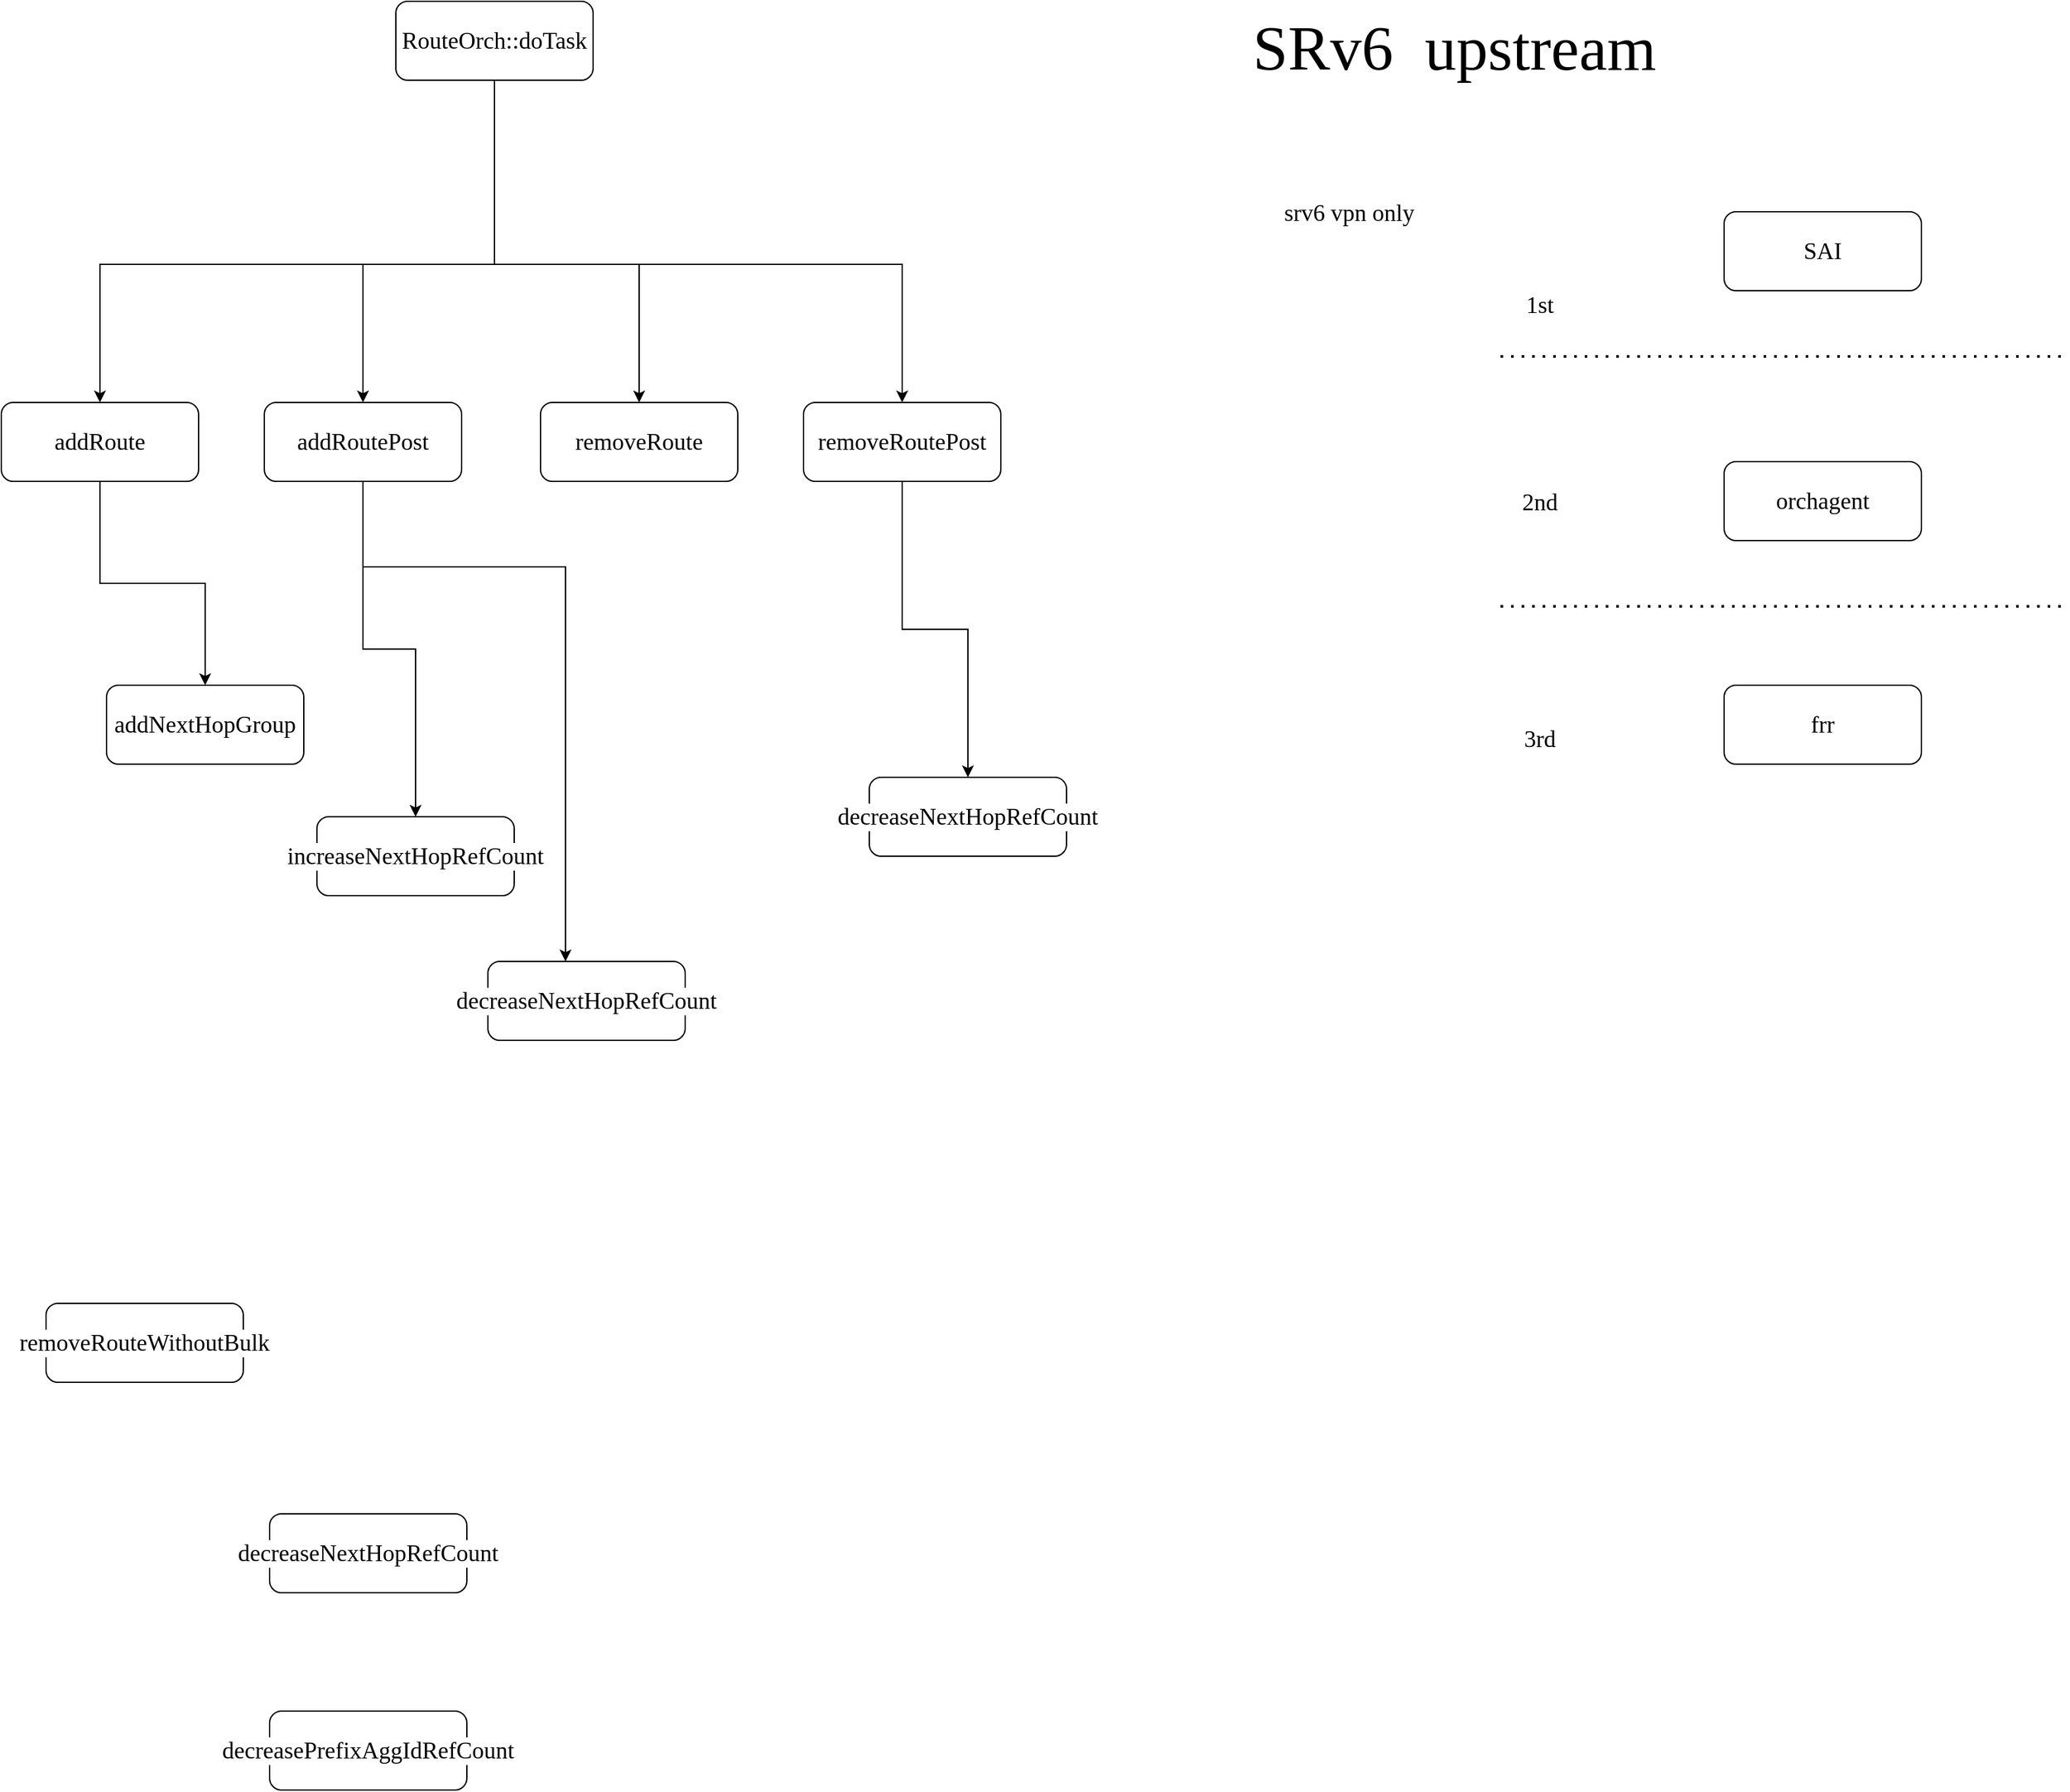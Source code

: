 <mxfile version="20.6.1" type="github">
  <diagram id="Bu2ydEuoJ4epIPWZgko5" name="Page-1">
    <mxGraphModel dx="1298" dy="614" grid="1" gridSize="10" guides="1" tooltips="1" connect="1" arrows="1" fold="1" page="1" pageScale="1" pageWidth="827" pageHeight="1169" math="0" shadow="0">
      <root>
        <mxCell id="0" />
        <mxCell id="1" parent="0" />
        <mxCell id="aUy5saCZqPQEdKHK85cZ-5" style="edgeStyle=orthogonalEdgeStyle;rounded=0;orthogonalLoop=1;jettySize=auto;html=1;fontFamily=Lucida Console;fontSize=18;" parent="1" source="aUy5saCZqPQEdKHK85cZ-1" target="aUy5saCZqPQEdKHK85cZ-2" edge="1">
          <mxGeometry relative="1" as="geometry">
            <Array as="points">
              <mxPoint x="435" y="310" />
              <mxPoint x="135" y="310" />
            </Array>
          </mxGeometry>
        </mxCell>
        <mxCell id="aUy5saCZqPQEdKHK85cZ-6" style="edgeStyle=orthogonalEdgeStyle;rounded=0;orthogonalLoop=1;jettySize=auto;html=1;fontFamily=Lucida Console;fontSize=18;" parent="1" source="aUy5saCZqPQEdKHK85cZ-1" target="aUy5saCZqPQEdKHK85cZ-3" edge="1">
          <mxGeometry relative="1" as="geometry">
            <Array as="points">
              <mxPoint x="435" y="310" />
              <mxPoint x="335" y="310" />
            </Array>
          </mxGeometry>
        </mxCell>
        <mxCell id="PmgqueM4Bu9pYNOxYdcn-3" style="edgeStyle=orthogonalEdgeStyle;rounded=0;orthogonalLoop=1;jettySize=auto;html=1;" edge="1" parent="1" source="aUy5saCZqPQEdKHK85cZ-1" target="PmgqueM4Bu9pYNOxYdcn-1">
          <mxGeometry relative="1" as="geometry">
            <Array as="points">
              <mxPoint x="435" y="310" />
              <mxPoint x="545" y="310" />
            </Array>
          </mxGeometry>
        </mxCell>
        <mxCell id="PmgqueM4Bu9pYNOxYdcn-4" style="edgeStyle=orthogonalEdgeStyle;rounded=0;orthogonalLoop=1;jettySize=auto;html=1;" edge="1" parent="1" source="aUy5saCZqPQEdKHK85cZ-1" target="PmgqueM4Bu9pYNOxYdcn-2">
          <mxGeometry relative="1" as="geometry">
            <Array as="points">
              <mxPoint x="435" y="310" />
              <mxPoint x="745" y="310" />
            </Array>
          </mxGeometry>
        </mxCell>
        <mxCell id="aUy5saCZqPQEdKHK85cZ-1" value="RouteOrch::doTask" style="rounded=1;whiteSpace=wrap;html=1;fontFamily=Lucida Console;fontSize=18;labelBackgroundColor=default;" parent="1" vertex="1">
          <mxGeometry x="360" y="110" width="150" height="60" as="geometry" />
        </mxCell>
        <mxCell id="aUy5saCZqPQEdKHK85cZ-7" style="edgeStyle=orthogonalEdgeStyle;rounded=0;orthogonalLoop=1;jettySize=auto;html=1;fontFamily=Lucida Console;fontSize=18;" parent="1" source="aUy5saCZqPQEdKHK85cZ-2" target="aUy5saCZqPQEdKHK85cZ-4" edge="1">
          <mxGeometry relative="1" as="geometry" />
        </mxCell>
        <mxCell id="aUy5saCZqPQEdKHK85cZ-2" value="addRoute" style="rounded=1;whiteSpace=wrap;html=1;fontFamily=Lucida Console;fontSize=18;labelBackgroundColor=default;" parent="1" vertex="1">
          <mxGeometry x="60" y="415" width="150" height="60" as="geometry" />
        </mxCell>
        <mxCell id="PmgqueM4Bu9pYNOxYdcn-8" style="edgeStyle=orthogonalEdgeStyle;rounded=0;orthogonalLoop=1;jettySize=auto;html=1;" edge="1" parent="1" source="aUy5saCZqPQEdKHK85cZ-3" target="PmgqueM4Bu9pYNOxYdcn-5">
          <mxGeometry relative="1" as="geometry" />
        </mxCell>
        <mxCell id="PmgqueM4Bu9pYNOxYdcn-9" style="edgeStyle=orthogonalEdgeStyle;rounded=0;orthogonalLoop=1;jettySize=auto;html=1;" edge="1" parent="1" source="aUy5saCZqPQEdKHK85cZ-3" target="PmgqueM4Bu9pYNOxYdcn-6">
          <mxGeometry relative="1" as="geometry">
            <Array as="points">
              <mxPoint x="335" y="540" />
              <mxPoint x="489" y="540" />
            </Array>
          </mxGeometry>
        </mxCell>
        <mxCell id="aUy5saCZqPQEdKHK85cZ-3" value="addRoutePost" style="rounded=1;whiteSpace=wrap;html=1;fontFamily=Lucida Console;fontSize=18;labelBackgroundColor=default;" parent="1" vertex="1">
          <mxGeometry x="260" y="415" width="150" height="60" as="geometry" />
        </mxCell>
        <mxCell id="aUy5saCZqPQEdKHK85cZ-4" value="addNextHopGroup" style="rounded=1;whiteSpace=wrap;html=1;fontFamily=Lucida Console;fontSize=18;labelBackgroundColor=default;" parent="1" vertex="1">
          <mxGeometry x="140" y="630" width="150" height="60" as="geometry" />
        </mxCell>
        <mxCell id="6D62caDFJYMswKi_88OP-1" value="SAI" style="rounded=1;whiteSpace=wrap;html=1;fontFamily=Lucida Console;fontSize=18;labelBackgroundColor=default;" parent="1" vertex="1">
          <mxGeometry x="1370" y="270" width="150" height="60" as="geometry" />
        </mxCell>
        <mxCell id="6D62caDFJYMswKi_88OP-2" value="SRv6&amp;nbsp; upstream" style="text;html=1;strokeColor=none;fillColor=none;align=center;verticalAlign=middle;whiteSpace=wrap;rounded=0;fontFamily=Lucida Console;fontSize=48;" parent="1" vertex="1">
          <mxGeometry x="910" y="110" width="510" height="70" as="geometry" />
        </mxCell>
        <mxCell id="6D62caDFJYMswKi_88OP-4" value="orchagent" style="rounded=1;whiteSpace=wrap;html=1;fontFamily=Lucida Console;fontSize=18;labelBackgroundColor=default;" parent="1" vertex="1">
          <mxGeometry x="1370" y="460" width="150" height="60" as="geometry" />
        </mxCell>
        <mxCell id="6D62caDFJYMswKi_88OP-5" value="frr" style="rounded=1;whiteSpace=wrap;html=1;fontFamily=Lucida Console;fontSize=18;labelBackgroundColor=default;" parent="1" vertex="1">
          <mxGeometry x="1370" y="630" width="150" height="60" as="geometry" />
        </mxCell>
        <mxCell id="6D62caDFJYMswKi_88OP-6" value="" style="endArrow=none;dashed=1;html=1;dashPattern=1 3;strokeWidth=2;rounded=0;fontFamily=Lucida Console;fontSize=48;" parent="1" edge="1">
          <mxGeometry width="50" height="50" relative="1" as="geometry">
            <mxPoint x="1200" y="380" as="sourcePoint" />
            <mxPoint x="1630" y="380" as="targetPoint" />
            <Array as="points">
              <mxPoint x="1430" y="380" />
            </Array>
          </mxGeometry>
        </mxCell>
        <mxCell id="6D62caDFJYMswKi_88OP-7" value="&lt;font style=&quot;font-size: 18px;&quot;&gt;1st&lt;/font&gt;" style="text;html=1;strokeColor=none;fillColor=none;align=center;verticalAlign=middle;whiteSpace=wrap;rounded=0;fontFamily=Lucida Console;fontSize=48;" parent="1" vertex="1">
          <mxGeometry x="1200" y="310" width="60" height="40" as="geometry" />
        </mxCell>
        <mxCell id="6D62caDFJYMswKi_88OP-8" value="&lt;font style=&quot;font-size: 18px;&quot;&gt;srv6 vpn only&lt;/font&gt;" style="text;html=1;strokeColor=none;fillColor=none;align=center;verticalAlign=middle;whiteSpace=wrap;rounded=0;fontFamily=Lucida Console;fontSize=48;" parent="1" vertex="1">
          <mxGeometry x="980" y="240" width="210" height="40" as="geometry" />
        </mxCell>
        <mxCell id="6D62caDFJYMswKi_88OP-9" value="&lt;font style=&quot;font-size: 18px;&quot;&gt;2nd&lt;/font&gt;" style="text;html=1;strokeColor=none;fillColor=none;align=center;verticalAlign=middle;whiteSpace=wrap;rounded=0;fontFamily=Lucida Console;fontSize=48;" parent="1" vertex="1">
          <mxGeometry x="1200" y="460" width="60" height="40" as="geometry" />
        </mxCell>
        <mxCell id="6D62caDFJYMswKi_88OP-10" value="&lt;font style=&quot;font-size: 18px;&quot;&gt;3rd&lt;/font&gt;" style="text;html=1;strokeColor=none;fillColor=none;align=center;verticalAlign=middle;whiteSpace=wrap;rounded=0;fontFamily=Lucida Console;fontSize=48;" parent="1" vertex="1">
          <mxGeometry x="1200" y="640" width="60" height="40" as="geometry" />
        </mxCell>
        <mxCell id="6D62caDFJYMswKi_88OP-11" value="" style="endArrow=none;dashed=1;html=1;dashPattern=1 3;strokeWidth=2;rounded=0;fontFamily=Lucida Console;fontSize=48;" parent="1" edge="1">
          <mxGeometry width="50" height="50" relative="1" as="geometry">
            <mxPoint x="1200" y="570" as="sourcePoint" />
            <mxPoint x="1630" y="570" as="targetPoint" />
            <Array as="points">
              <mxPoint x="1430" y="570" />
            </Array>
          </mxGeometry>
        </mxCell>
        <mxCell id="KNeuJJsKcEg62hx3r8rE-1" value="decreasePrefixAggIdRefCount" style="rounded=1;whiteSpace=wrap;html=1;fontFamily=Lucida Console;fontSize=18;labelBackgroundColor=default;" parent="1" vertex="1">
          <mxGeometry x="264" y="1410" width="150" height="60" as="geometry" />
        </mxCell>
        <mxCell id="KNeuJJsKcEg62hx3r8rE-2" value="decreaseNextHopRefCount" style="rounded=1;whiteSpace=wrap;html=1;fontFamily=Lucida Console;fontSize=18;labelBackgroundColor=default;" parent="1" vertex="1">
          <mxGeometry x="264" y="1260" width="150" height="60" as="geometry" />
        </mxCell>
        <mxCell id="KNeuJJsKcEg62hx3r8rE-3" value="removeRouteWithoutBulk" style="rounded=1;whiteSpace=wrap;html=1;fontFamily=Lucida Console;fontSize=18;labelBackgroundColor=default;" parent="1" vertex="1">
          <mxGeometry x="94" y="1100" width="150" height="60" as="geometry" />
        </mxCell>
        <mxCell id="PmgqueM4Bu9pYNOxYdcn-1" value="removeRoute" style="rounded=1;whiteSpace=wrap;html=1;fontFamily=Lucida Console;fontSize=18;labelBackgroundColor=default;" vertex="1" parent="1">
          <mxGeometry x="470" y="415" width="150" height="60" as="geometry" />
        </mxCell>
        <mxCell id="PmgqueM4Bu9pYNOxYdcn-10" style="edgeStyle=orthogonalEdgeStyle;rounded=0;orthogonalLoop=1;jettySize=auto;html=1;" edge="1" parent="1" source="PmgqueM4Bu9pYNOxYdcn-2" target="PmgqueM4Bu9pYNOxYdcn-7">
          <mxGeometry relative="1" as="geometry" />
        </mxCell>
        <mxCell id="PmgqueM4Bu9pYNOxYdcn-2" value="removeRoutePost" style="rounded=1;whiteSpace=wrap;html=1;fontFamily=Lucida Console;fontSize=18;labelBackgroundColor=default;" vertex="1" parent="1">
          <mxGeometry x="670" y="415" width="150" height="60" as="geometry" />
        </mxCell>
        <mxCell id="PmgqueM4Bu9pYNOxYdcn-5" value="increaseNextHopRefCount" style="rounded=1;whiteSpace=wrap;html=1;fontFamily=Lucida Console;fontSize=18;labelBackgroundColor=default;" vertex="1" parent="1">
          <mxGeometry x="300" y="730" width="150" height="60" as="geometry" />
        </mxCell>
        <mxCell id="PmgqueM4Bu9pYNOxYdcn-6" value="decreaseNextHopRefCount" style="rounded=1;whiteSpace=wrap;html=1;fontFamily=Lucida Console;fontSize=18;labelBackgroundColor=default;" vertex="1" parent="1">
          <mxGeometry x="430" y="840" width="150" height="60" as="geometry" />
        </mxCell>
        <mxCell id="PmgqueM4Bu9pYNOxYdcn-7" value="decreaseNextHopRefCount" style="rounded=1;whiteSpace=wrap;html=1;fontFamily=Lucida Console;fontSize=18;labelBackgroundColor=default;" vertex="1" parent="1">
          <mxGeometry x="720" y="700" width="150" height="60" as="geometry" />
        </mxCell>
      </root>
    </mxGraphModel>
  </diagram>
</mxfile>
